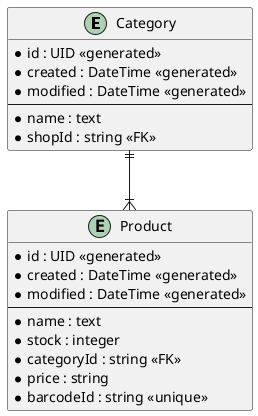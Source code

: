 @startuml inventory-database

skinparam linetye ortho

entity "Category" as category{
    *id : UID <<generated>>
    *created : DateTime <<generated>>
    *modified : DateTime <<generated>>
    --
    *name : text
    *shopId : string <<FK>>
}
entity "Product" as product{
    *id : UID <<generated>>
    *created : DateTime <<generated>>
    *modified : DateTime <<generated>>
    --
    *name : text
    *stock : integer
    *categoryId : string <<FK>>
    *price : string
    *barcodeId : string <<unique>>
}

category ||--|{ product

@enduml